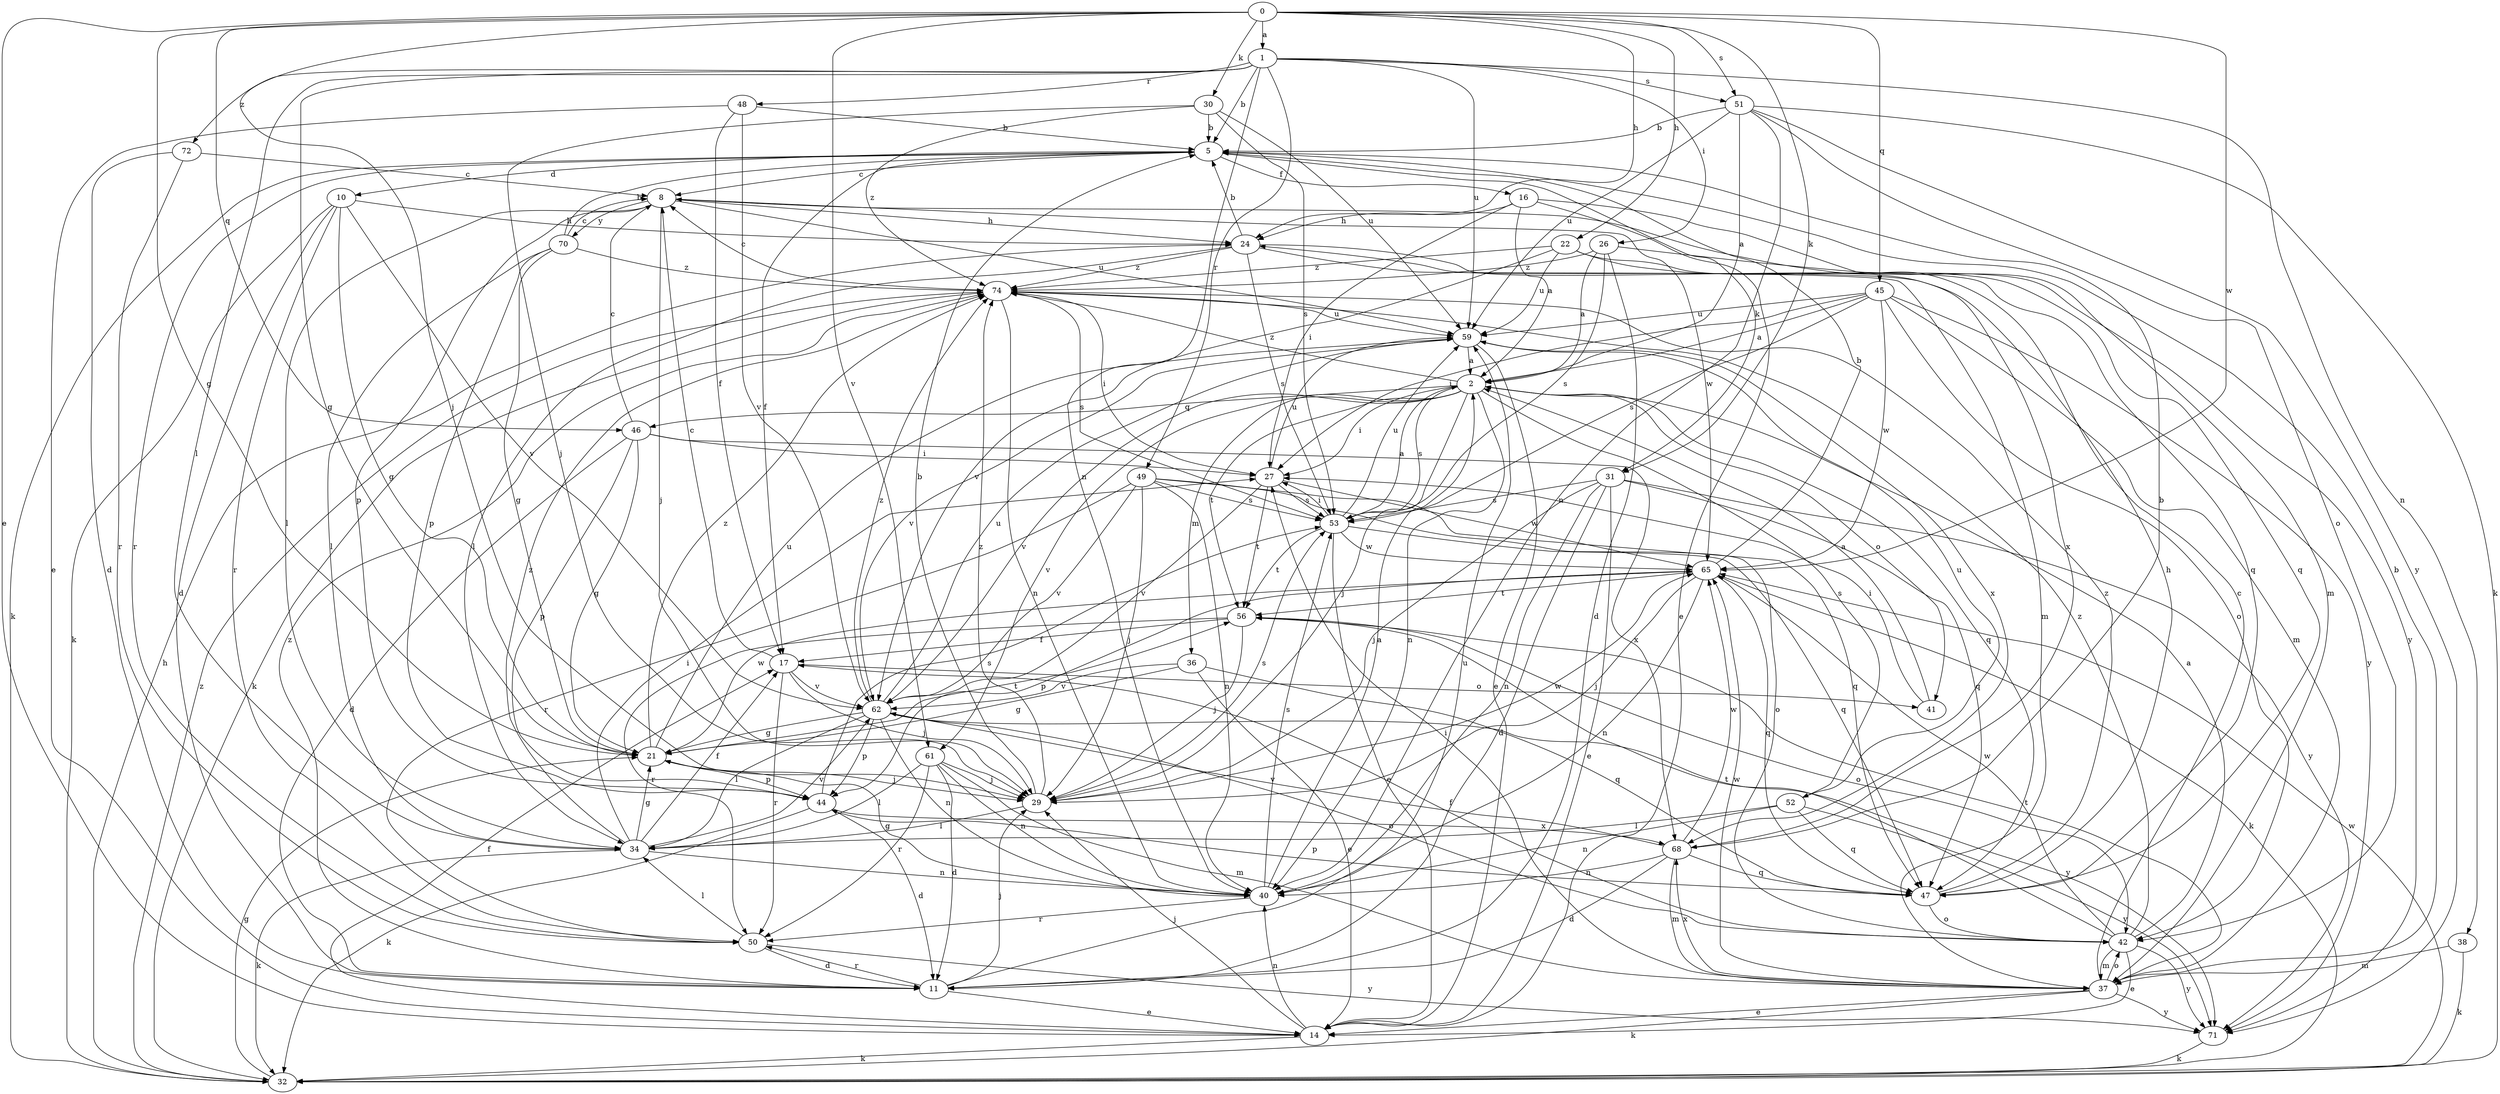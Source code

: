 strict digraph  {
0;
1;
2;
5;
8;
10;
11;
14;
16;
17;
21;
22;
24;
26;
27;
29;
30;
31;
32;
34;
36;
37;
38;
40;
41;
42;
44;
45;
46;
47;
48;
49;
50;
51;
52;
53;
56;
59;
61;
62;
65;
68;
70;
71;
72;
74;
0 -> 1  [label=a];
0 -> 14  [label=e];
0 -> 21  [label=g];
0 -> 22  [label=h];
0 -> 24  [label=h];
0 -> 29  [label=j];
0 -> 30  [label=k];
0 -> 31  [label=k];
0 -> 45  [label=q];
0 -> 46  [label=q];
0 -> 51  [label=s];
0 -> 61  [label=v];
0 -> 65  [label=w];
1 -> 5  [label=b];
1 -> 21  [label=g];
1 -> 26  [label=i];
1 -> 34  [label=l];
1 -> 38  [label=n];
1 -> 40  [label=n];
1 -> 48  [label=r];
1 -> 49  [label=r];
1 -> 51  [label=s];
1 -> 59  [label=u];
1 -> 72  [label=z];
2 -> 27  [label=i];
2 -> 29  [label=j];
2 -> 36  [label=m];
2 -> 40  [label=n];
2 -> 41  [label=o];
2 -> 46  [label=q];
2 -> 47  [label=q];
2 -> 52  [label=s];
2 -> 53  [label=s];
2 -> 56  [label=t];
2 -> 61  [label=v];
2 -> 62  [label=v];
2 -> 74  [label=z];
5 -> 8  [label=c];
5 -> 10  [label=d];
5 -> 16  [label=f];
5 -> 17  [label=f];
5 -> 31  [label=k];
5 -> 32  [label=k];
5 -> 50  [label=r];
8 -> 24  [label=h];
8 -> 29  [label=j];
8 -> 34  [label=l];
8 -> 44  [label=p];
8 -> 59  [label=u];
8 -> 65  [label=w];
8 -> 70  [label=y];
10 -> 11  [label=d];
10 -> 21  [label=g];
10 -> 24  [label=h];
10 -> 32  [label=k];
10 -> 50  [label=r];
10 -> 62  [label=v];
11 -> 14  [label=e];
11 -> 29  [label=j];
11 -> 50  [label=r];
11 -> 59  [label=u];
11 -> 74  [label=z];
14 -> 17  [label=f];
14 -> 29  [label=j];
14 -> 32  [label=k];
14 -> 40  [label=n];
16 -> 2  [label=a];
16 -> 14  [label=e];
16 -> 24  [label=h];
16 -> 27  [label=i];
16 -> 37  [label=m];
17 -> 8  [label=c];
17 -> 29  [label=j];
17 -> 41  [label=o];
17 -> 50  [label=r];
17 -> 62  [label=v];
21 -> 29  [label=j];
21 -> 44  [label=p];
21 -> 56  [label=t];
21 -> 59  [label=u];
21 -> 65  [label=w];
21 -> 74  [label=z];
22 -> 47  [label=q];
22 -> 59  [label=u];
22 -> 62  [label=v];
22 -> 68  [label=x];
22 -> 74  [label=z];
24 -> 5  [label=b];
24 -> 34  [label=l];
24 -> 37  [label=m];
24 -> 47  [label=q];
24 -> 53  [label=s];
24 -> 74  [label=z];
26 -> 2  [label=a];
26 -> 11  [label=d];
26 -> 53  [label=s];
26 -> 71  [label=y];
26 -> 74  [label=z];
27 -> 53  [label=s];
27 -> 56  [label=t];
27 -> 59  [label=u];
27 -> 62  [label=v];
27 -> 65  [label=w];
29 -> 5  [label=b];
29 -> 34  [label=l];
29 -> 53  [label=s];
29 -> 65  [label=w];
29 -> 74  [label=z];
30 -> 5  [label=b];
30 -> 29  [label=j];
30 -> 53  [label=s];
30 -> 59  [label=u];
30 -> 74  [label=z];
31 -> 11  [label=d];
31 -> 14  [label=e];
31 -> 29  [label=j];
31 -> 40  [label=n];
31 -> 47  [label=q];
31 -> 53  [label=s];
31 -> 71  [label=y];
32 -> 21  [label=g];
32 -> 24  [label=h];
32 -> 65  [label=w];
32 -> 74  [label=z];
34 -> 17  [label=f];
34 -> 21  [label=g];
34 -> 27  [label=i];
34 -> 32  [label=k];
34 -> 40  [label=n];
34 -> 62  [label=v];
34 -> 74  [label=z];
36 -> 14  [label=e];
36 -> 21  [label=g];
36 -> 47  [label=q];
36 -> 62  [label=v];
37 -> 5  [label=b];
37 -> 8  [label=c];
37 -> 14  [label=e];
37 -> 27  [label=i];
37 -> 32  [label=k];
37 -> 42  [label=o];
37 -> 56  [label=t];
37 -> 65  [label=w];
37 -> 68  [label=x];
37 -> 71  [label=y];
38 -> 32  [label=k];
38 -> 37  [label=m];
40 -> 2  [label=a];
40 -> 21  [label=g];
40 -> 50  [label=r];
40 -> 53  [label=s];
41 -> 2  [label=a];
41 -> 27  [label=i];
42 -> 2  [label=a];
42 -> 14  [label=e];
42 -> 17  [label=f];
42 -> 37  [label=m];
42 -> 56  [label=t];
42 -> 65  [label=w];
42 -> 71  [label=y];
42 -> 74  [label=z];
44 -> 11  [label=d];
44 -> 32  [label=k];
44 -> 53  [label=s];
44 -> 68  [label=x];
45 -> 2  [label=a];
45 -> 27  [label=i];
45 -> 37  [label=m];
45 -> 42  [label=o];
45 -> 53  [label=s];
45 -> 59  [label=u];
45 -> 65  [label=w];
45 -> 71  [label=y];
46 -> 8  [label=c];
46 -> 11  [label=d];
46 -> 21  [label=g];
46 -> 27  [label=i];
46 -> 44  [label=p];
46 -> 68  [label=x];
47 -> 24  [label=h];
47 -> 42  [label=o];
47 -> 44  [label=p];
47 -> 74  [label=z];
48 -> 5  [label=b];
48 -> 14  [label=e];
48 -> 17  [label=f];
48 -> 62  [label=v];
49 -> 29  [label=j];
49 -> 40  [label=n];
49 -> 42  [label=o];
49 -> 47  [label=q];
49 -> 50  [label=r];
49 -> 53  [label=s];
49 -> 62  [label=v];
50 -> 11  [label=d];
50 -> 34  [label=l];
50 -> 71  [label=y];
51 -> 2  [label=a];
51 -> 5  [label=b];
51 -> 32  [label=k];
51 -> 40  [label=n];
51 -> 42  [label=o];
51 -> 59  [label=u];
51 -> 71  [label=y];
52 -> 34  [label=l];
52 -> 40  [label=n];
52 -> 47  [label=q];
52 -> 59  [label=u];
52 -> 71  [label=y];
53 -> 2  [label=a];
53 -> 14  [label=e];
53 -> 27  [label=i];
53 -> 47  [label=q];
53 -> 56  [label=t];
53 -> 59  [label=u];
53 -> 65  [label=w];
56 -> 17  [label=f];
56 -> 29  [label=j];
56 -> 42  [label=o];
56 -> 50  [label=r];
59 -> 2  [label=a];
59 -> 14  [label=e];
59 -> 62  [label=v];
59 -> 68  [label=x];
61 -> 11  [label=d];
61 -> 29  [label=j];
61 -> 34  [label=l];
61 -> 37  [label=m];
61 -> 40  [label=n];
61 -> 50  [label=r];
62 -> 21  [label=g];
62 -> 34  [label=l];
62 -> 40  [label=n];
62 -> 42  [label=o];
62 -> 44  [label=p];
62 -> 59  [label=u];
62 -> 71  [label=y];
62 -> 74  [label=z];
65 -> 5  [label=b];
65 -> 29  [label=j];
65 -> 32  [label=k];
65 -> 40  [label=n];
65 -> 44  [label=p];
65 -> 47  [label=q];
65 -> 56  [label=t];
68 -> 5  [label=b];
68 -> 11  [label=d];
68 -> 37  [label=m];
68 -> 40  [label=n];
68 -> 47  [label=q];
68 -> 62  [label=v];
68 -> 65  [label=w];
70 -> 5  [label=b];
70 -> 8  [label=c];
70 -> 21  [label=g];
70 -> 34  [label=l];
70 -> 44  [label=p];
70 -> 74  [label=z];
71 -> 32  [label=k];
72 -> 8  [label=c];
72 -> 11  [label=d];
72 -> 50  [label=r];
74 -> 8  [label=c];
74 -> 27  [label=i];
74 -> 32  [label=k];
74 -> 40  [label=n];
74 -> 53  [label=s];
74 -> 59  [label=u];
}
